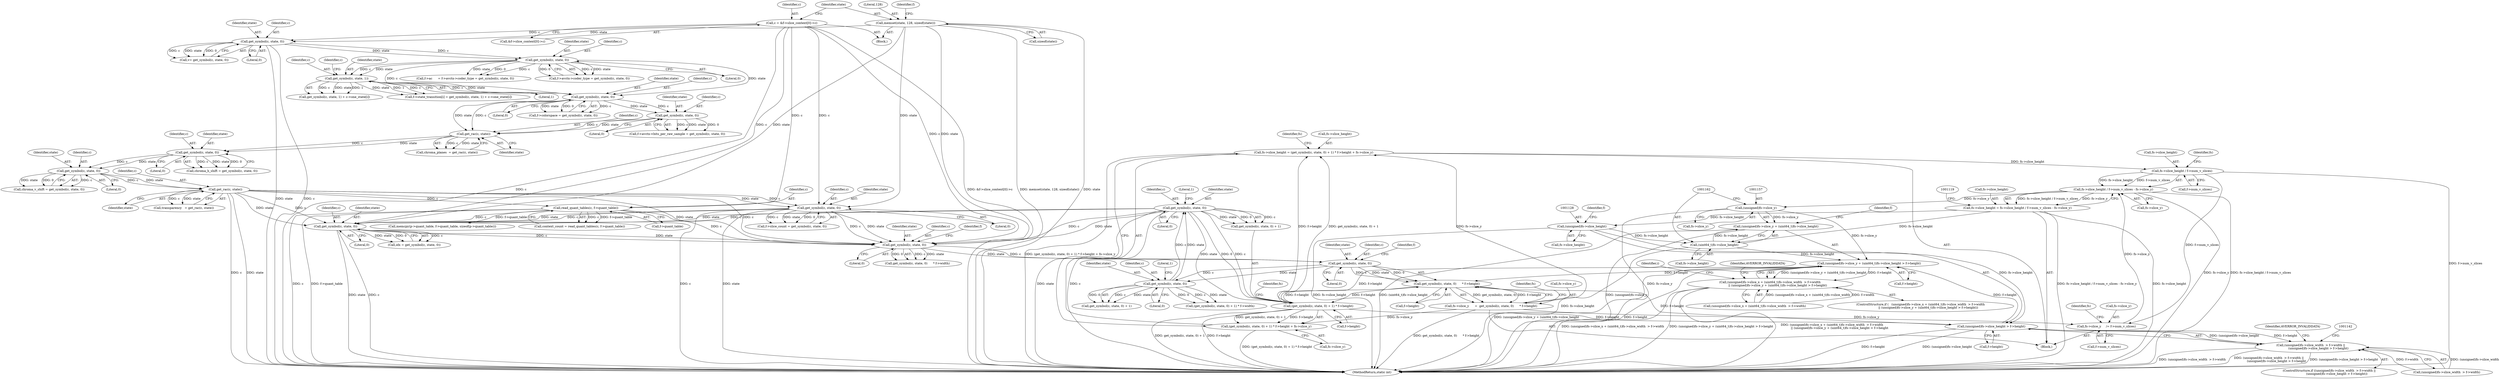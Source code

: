 digraph "1_FFmpeg_b05cd1ea7e45a836f7f6071a716c38bb30326e0f@integer" {
"1001053" [label="(Call,fs->slice_height = (get_symbol(c, state, 0) + 1) * f->height + fs->slice_y)"];
"1001058" [label="(Call,(get_symbol(c, state, 0) + 1) * f->height)"];
"1001060" [label="(Call,get_symbol(c, state, 0))"];
"1001042" [label="(Call,get_symbol(c, state, 0))"];
"1001028" [label="(Call,get_symbol(c, state, 0))"];
"1001016" [label="(Call,get_symbol(c, state, 0))"];
"1000254" [label="(Call,get_rac(c, state))"];
"1000248" [label="(Call,get_symbol(c, state, 0))"];
"1000242" [label="(Call,get_symbol(c, state, 0))"];
"1000237" [label="(Call,get_rac(c, state))"];
"1000215" [label="(Call,get_symbol(c, state, 0))"];
"1000202" [label="(Call,get_symbol(c, state, 1))"];
"1000175" [label="(Call,get_symbol(c, state, 0))"];
"1000142" [label="(Call,get_symbol(c, state, 0))"];
"1000113" [label="(Call,c = &f->slice_context[0]->c)"];
"1000123" [label="(Call,memset(state, 128, sizeof(state)))"];
"1000231" [label="(Call,get_symbol(c, state, 0))"];
"1001201" [label="(Call,get_symbol(c, state, 0))"];
"1000838" [label="(Call,read_quant_tables(c, f->quant_table))"];
"1000868" [label="(Call,get_symbol(c, state, 0))"];
"1001027" [label="(Call,get_symbol(c, state, 0)      * f->height)"];
"1001154" [label="(Call,(unsigned)fs->slice_y + (uint64_t)fs->slice_height > f->height)"];
"1001156" [label="(Call,(unsigned)fs->slice_y)"];
"1001104" [label="(Call,fs->slice_height / f->num_v_slices - fs->slice_y)"];
"1001105" [label="(Call,fs->slice_height / f->num_v_slices)"];
"1001053" [label="(Call,fs->slice_height = (get_symbol(c, state, 0) + 1) * f->height + fs->slice_y)"];
"1001023" [label="(Call,fs->slice_y      =  get_symbol(c, state, 0)      * f->height)"];
"1001078" [label="(Call,fs->slice_y     /= f->num_v_slices)"];
"1001161" [label="(Call,(uint64_t)fs->slice_height)"];
"1001127" [label="(Call,(unsigned)fs->slice_height)"];
"1001100" [label="(Call,fs->slice_height = fs->slice_height / f->num_v_slices - fs->slice_y)"];
"1001126" [label="(Call,(unsigned)fs->slice_height > f->height)"];
"1001057" [label="(Call,(get_symbol(c, state, 0) + 1) * f->height + fs->slice_y)"];
"1001138" [label="(Call,(unsigned)fs->slice_x + (uint64_t)fs->slice_width  > f->width\n                || (unsigned)fs->slice_y + (uint64_t)fs->slice_height > f->height)"];
"1001116" [label="(Call,(unsigned)fs->slice_width  > f->width ||\n                (unsigned)fs->slice_height > f->height)"];
"1001155" [label="(Call,(unsigned)fs->slice_y + (uint64_t)fs->slice_height)"];
"1001105" [label="(Call,fs->slice_height / f->num_v_slices)"];
"1000204" [label="(Identifier,state)"];
"1001100" [label="(Call,fs->slice_height = fs->slice_height / f->num_v_slices - fs->slice_y)"];
"1000124" [label="(Identifier,state)"];
"1000177" [label="(Identifier,state)"];
"1000870" [label="(Identifier,state)"];
"1001109" [label="(Call,f->num_v_slices)"];
"1001058" [label="(Call,(get_symbol(c, state, 0) + 1) * f->height)"];
"1001017" [label="(Identifier,c)"];
"1001116" [label="(Call,(unsigned)fs->slice_width  > f->width ||\n                (unsigned)fs->slice_height > f->height)"];
"1001155" [label="(Call,(unsigned)fs->slice_y + (uint64_t)fs->slice_height)"];
"1001053" [label="(Call,fs->slice_height = (get_symbol(c, state, 0) + 1) * f->height + fs->slice_y)"];
"1000252" [label="(Call,transparency   = get_rac(c, state))"];
"1001031" [label="(Literal,0)"];
"1001101" [label="(Call,fs->slice_height)"];
"1001202" [label="(Identifier,c)"];
"1000203" [label="(Identifier,c)"];
"1001027" [label="(Call,get_symbol(c, state, 0)      * f->height)"];
"1001129" [label="(Call,fs->slice_height)"];
"1000250" [label="(Identifier,state)"];
"1001057" [label="(Call,(get_symbol(c, state, 0) + 1) * f->height + fs->slice_y)"];
"1001069" [label="(Identifier,fs)"];
"1001079" [label="(Call,fs->slice_y)"];
"1000201" [label="(Call,get_symbol(c, state, 1) + c->one_state[i])"];
"1001082" [label="(Call,f->num_v_slices)"];
"1000233" [label="(Identifier,state)"];
"1001104" [label="(Call,fs->slice_height / f->num_v_slices - fs->slice_y)"];
"1001112" [label="(Call,fs->slice_y)"];
"1000175" [label="(Call,get_symbol(c, state, 0))"];
"1001073" [label="(Identifier,fs)"];
"1001203" [label="(Identifier,state)"];
"1000225" [label="(Call,f->avctx->bits_per_raw_sample = get_symbol(c, state, 0))"];
"1000836" [label="(Call,context_count = read_quant_tables(c, f->quant_table))"];
"1000869" [label="(Identifier,c)"];
"1001029" [label="(Identifier,c)"];
"1000246" [label="(Call,chroma_v_shift = get_symbol(c, state, 0))"];
"1000131" [label="(Identifier,f)"];
"1001023" [label="(Call,fs->slice_y      =  get_symbol(c, state, 0)      * f->height)"];
"1001010" [label="(Block,)"];
"1000165" [label="(Call,f->ac      = f->avctx->coder_type = get_symbol(c, state, 0))"];
"1001019" [label="(Literal,0)"];
"1001015" [label="(Call,get_symbol(c, state, 0)      * f->width)"];
"1001201" [label="(Call,get_symbol(c, state, 0))"];
"1000123" [label="(Call,memset(state, 128, sizeof(state)))"];
"1001106" [label="(Call,fs->slice_height)"];
"1000115" [label="(Call,&f->slice_context[0]->c)"];
"1001021" [label="(Identifier,f)"];
"1001249" [label="(Call,memcpy(p->quant_table, f->quant_table, sizeof(p->quant_table)))"];
"1000140" [label="(Call,v= get_symbol(c, state, 0))"];
"1001060" [label="(Call,get_symbol(c, state, 0))"];
"1001062" [label="(Identifier,state)"];
"1000217" [label="(Identifier,state)"];
"1000144" [label="(Identifier,state)"];
"1001204" [label="(Literal,0)"];
"1000235" [label="(Call,chroma_planes  = get_rac(c, state))"];
"1000245" [label="(Literal,0)"];
"1000242" [label="(Call,get_symbol(c, state, 0))"];
"1001158" [label="(Call,fs->slice_y)"];
"1001033" [label="(Identifier,f)"];
"1001113" [label="(Identifier,fs)"];
"1001170" [label="(Identifier,AVERROR_INVALIDDATA)"];
"1000232" [label="(Identifier,c)"];
"1001137" [label="(ControlStructure,if (   (unsigned)fs->slice_x + (uint64_t)fs->slice_width  > f->width\n                || (unsigned)fs->slice_y + (uint64_t)fs->slice_height > f->height))"];
"1001054" [label="(Call,fs->slice_height)"];
"1001037" [label="(Identifier,fs)"];
"1000216" [label="(Identifier,c)"];
"1001138" [label="(Call,(unsigned)fs->slice_x + (uint64_t)fs->slice_width  > f->width\n                || (unsigned)fs->slice_y + (uint64_t)fs->slice_height > f->height)"];
"1000104" [label="(Block,)"];
"1000169" [label="(Call,f->avctx->coder_type = get_symbol(c, state, 0))"];
"1000143" [label="(Identifier,c)"];
"1001046" [label="(Literal,1)"];
"1001063" [label="(Literal,0)"];
"1001132" [label="(Call,f->height)"];
"1000254" [label="(Call,get_rac(c, state))"];
"1000114" [label="(Identifier,c)"];
"1001166" [label="(Call,f->height)"];
"1000864" [label="(Call,f->slice_count = get_symbol(c, state, 0))"];
"1000195" [label="(Call,f->state_transition[i] = get_symbol(c, state, 1) + c->one_state[i])"];
"1001061" [label="(Identifier,c)"];
"1000142" [label="(Call,get_symbol(c, state, 0))"];
"1001199" [label="(Call,idx = get_symbol(c, state, 0))"];
"1000211" [label="(Call,f->colorspace = get_symbol(c, state, 0))"];
"1000240" [label="(Call,chroma_h_shift = get_symbol(c, state, 0))"];
"1000234" [label="(Literal,0)"];
"1000126" [label="(Call,sizeof(state))"];
"1001295" [label="(MethodReturn,static int)"];
"1001154" [label="(Call,(unsigned)fs->slice_y + (uint64_t)fs->slice_height > f->height)"];
"1000248" [label="(Call,get_symbol(c, state, 0))"];
"1000244" [label="(Identifier,state)"];
"1000176" [label="(Identifier,c)"];
"1001167" [label="(Identifier,f)"];
"1001163" [label="(Call,fs->slice_height)"];
"1001024" [label="(Call,fs->slice_y)"];
"1001045" [label="(Literal,0)"];
"1000238" [label="(Identifier,c)"];
"1001139" [label="(Call,(unsigned)fs->slice_x + (uint64_t)fs->slice_width  > f->width)"];
"1001115" [label="(ControlStructure,if ((unsigned)fs->slice_width  > f->width ||\n                (unsigned)fs->slice_height > f->height))"];
"1001078" [label="(Call,fs->slice_y     /= f->num_v_slices)"];
"1001041" [label="(Call,get_symbol(c, state, 0) + 1)"];
"1000255" [label="(Identifier,c)"];
"1001156" [label="(Call,(unsigned)fs->slice_y)"];
"1001044" [label="(Identifier,state)"];
"1001087" [label="(Identifier,fs)"];
"1000239" [label="(Identifier,state)"];
"1001127" [label="(Call,(unsigned)fs->slice_height)"];
"1001064" [label="(Literal,1)"];
"1001042" [label="(Call,get_symbol(c, state, 0))"];
"1000218" [label="(Literal,0)"];
"1001117" [label="(Call,(unsigned)fs->slice_width  > f->width)"];
"1000840" [label="(Call,f->quant_table)"];
"1000125" [label="(Literal,128)"];
"1001126" [label="(Call,(unsigned)fs->slice_height > f->height)"];
"1001028" [label="(Call,get_symbol(c, state, 0))"];
"1001068" [label="(Call,fs->slice_y)"];
"1000251" [label="(Literal,0)"];
"1001043" [label="(Identifier,c)"];
"1000256" [label="(Identifier,state)"];
"1001040" [label="(Call,(get_symbol(c, state, 0) + 1) * f->width)"];
"1000868" [label="(Call,get_symbol(c, state, 0))"];
"1000145" [label="(Literal,0)"];
"1000839" [label="(Identifier,c)"];
"1000871" [label="(Literal,0)"];
"1001065" [label="(Call,f->height)"];
"1000178" [label="(Literal,0)"];
"1001059" [label="(Call,get_symbol(c, state, 0) + 1)"];
"1001018" [label="(Identifier,state)"];
"1000205" [label="(Literal,1)"];
"1000249" [label="(Identifier,c)"];
"1001173" [label="(Identifier,i)"];
"1001161" [label="(Call,(uint64_t)fs->slice_height)"];
"1000231" [label="(Call,get_symbol(c, state, 0))"];
"1000215" [label="(Call,get_symbol(c, state, 0))"];
"1000237" [label="(Call,get_rac(c, state))"];
"1000113" [label="(Call,c = &f->slice_context[0]->c)"];
"1000243" [label="(Identifier,c)"];
"1001136" [label="(Identifier,AVERROR_INVALIDDATA)"];
"1001030" [label="(Identifier,state)"];
"1000208" [label="(Identifier,c)"];
"1000838" [label="(Call,read_quant_tables(c, f->quant_table))"];
"1000202" [label="(Call,get_symbol(c, state, 1))"];
"1001032" [label="(Call,f->height)"];
"1001133" [label="(Identifier,f)"];
"1001016" [label="(Call,get_symbol(c, state, 0))"];
"1001053" -> "1001010"  [label="AST: "];
"1001053" -> "1001057"  [label="CFG: "];
"1001054" -> "1001053"  [label="AST: "];
"1001057" -> "1001053"  [label="AST: "];
"1001073" -> "1001053"  [label="CFG: "];
"1001053" -> "1001295"  [label="DDG: (get_symbol(c, state, 0) + 1) * f->height + fs->slice_y"];
"1001058" -> "1001053"  [label="DDG: get_symbol(c, state, 0) + 1"];
"1001058" -> "1001053"  [label="DDG: f->height"];
"1001023" -> "1001053"  [label="DDG: fs->slice_y"];
"1001053" -> "1001105"  [label="DDG: fs->slice_height"];
"1001058" -> "1001057"  [label="AST: "];
"1001058" -> "1001065"  [label="CFG: "];
"1001059" -> "1001058"  [label="AST: "];
"1001065" -> "1001058"  [label="AST: "];
"1001069" -> "1001058"  [label="CFG: "];
"1001058" -> "1001295"  [label="DDG: f->height"];
"1001058" -> "1001295"  [label="DDG: get_symbol(c, state, 0) + 1"];
"1001058" -> "1001027"  [label="DDG: f->height"];
"1001058" -> "1001057"  [label="DDG: get_symbol(c, state, 0) + 1"];
"1001058" -> "1001057"  [label="DDG: f->height"];
"1001060" -> "1001058"  [label="DDG: c"];
"1001060" -> "1001058"  [label="DDG: state"];
"1001060" -> "1001058"  [label="DDG: 0"];
"1001027" -> "1001058"  [label="DDG: f->height"];
"1001058" -> "1001126"  [label="DDG: f->height"];
"1001058" -> "1001154"  [label="DDG: f->height"];
"1001060" -> "1001059"  [label="AST: "];
"1001060" -> "1001063"  [label="CFG: "];
"1001061" -> "1001060"  [label="AST: "];
"1001062" -> "1001060"  [label="AST: "];
"1001063" -> "1001060"  [label="AST: "];
"1001064" -> "1001060"  [label="CFG: "];
"1001060" -> "1001295"  [label="DDG: state"];
"1001060" -> "1001295"  [label="DDG: c"];
"1001060" -> "1001016"  [label="DDG: c"];
"1001060" -> "1001016"  [label="DDG: state"];
"1001060" -> "1001059"  [label="DDG: c"];
"1001060" -> "1001059"  [label="DDG: state"];
"1001060" -> "1001059"  [label="DDG: 0"];
"1001042" -> "1001060"  [label="DDG: c"];
"1001042" -> "1001060"  [label="DDG: state"];
"1001060" -> "1001201"  [label="DDG: c"];
"1001060" -> "1001201"  [label="DDG: state"];
"1001042" -> "1001041"  [label="AST: "];
"1001042" -> "1001045"  [label="CFG: "];
"1001043" -> "1001042"  [label="AST: "];
"1001044" -> "1001042"  [label="AST: "];
"1001045" -> "1001042"  [label="AST: "];
"1001046" -> "1001042"  [label="CFG: "];
"1001042" -> "1001040"  [label="DDG: c"];
"1001042" -> "1001040"  [label="DDG: state"];
"1001042" -> "1001040"  [label="DDG: 0"];
"1001042" -> "1001041"  [label="DDG: c"];
"1001042" -> "1001041"  [label="DDG: state"];
"1001042" -> "1001041"  [label="DDG: 0"];
"1001028" -> "1001042"  [label="DDG: c"];
"1001028" -> "1001042"  [label="DDG: state"];
"1001028" -> "1001027"  [label="AST: "];
"1001028" -> "1001031"  [label="CFG: "];
"1001029" -> "1001028"  [label="AST: "];
"1001030" -> "1001028"  [label="AST: "];
"1001031" -> "1001028"  [label="AST: "];
"1001033" -> "1001028"  [label="CFG: "];
"1001028" -> "1001027"  [label="DDG: c"];
"1001028" -> "1001027"  [label="DDG: state"];
"1001028" -> "1001027"  [label="DDG: 0"];
"1001016" -> "1001028"  [label="DDG: c"];
"1001016" -> "1001028"  [label="DDG: state"];
"1001016" -> "1001015"  [label="AST: "];
"1001016" -> "1001019"  [label="CFG: "];
"1001017" -> "1001016"  [label="AST: "];
"1001018" -> "1001016"  [label="AST: "];
"1001019" -> "1001016"  [label="AST: "];
"1001021" -> "1001016"  [label="CFG: "];
"1001016" -> "1001015"  [label="DDG: c"];
"1001016" -> "1001015"  [label="DDG: state"];
"1001016" -> "1001015"  [label="DDG: 0"];
"1000254" -> "1001016"  [label="DDG: c"];
"1000254" -> "1001016"  [label="DDG: state"];
"1000113" -> "1001016"  [label="DDG: c"];
"1001201" -> "1001016"  [label="DDG: c"];
"1001201" -> "1001016"  [label="DDG: state"];
"1000838" -> "1001016"  [label="DDG: c"];
"1000868" -> "1001016"  [label="DDG: c"];
"1000868" -> "1001016"  [label="DDG: state"];
"1000123" -> "1001016"  [label="DDG: state"];
"1000254" -> "1000252"  [label="AST: "];
"1000254" -> "1000256"  [label="CFG: "];
"1000255" -> "1000254"  [label="AST: "];
"1000256" -> "1000254"  [label="AST: "];
"1000252" -> "1000254"  [label="CFG: "];
"1000254" -> "1001295"  [label="DDG: c"];
"1000254" -> "1001295"  [label="DDG: state"];
"1000254" -> "1000252"  [label="DDG: c"];
"1000254" -> "1000252"  [label="DDG: state"];
"1000248" -> "1000254"  [label="DDG: c"];
"1000248" -> "1000254"  [label="DDG: state"];
"1000254" -> "1000838"  [label="DDG: c"];
"1000254" -> "1000868"  [label="DDG: c"];
"1000254" -> "1000868"  [label="DDG: state"];
"1000254" -> "1001201"  [label="DDG: c"];
"1000254" -> "1001201"  [label="DDG: state"];
"1000248" -> "1000246"  [label="AST: "];
"1000248" -> "1000251"  [label="CFG: "];
"1000249" -> "1000248"  [label="AST: "];
"1000250" -> "1000248"  [label="AST: "];
"1000251" -> "1000248"  [label="AST: "];
"1000246" -> "1000248"  [label="CFG: "];
"1000248" -> "1000246"  [label="DDG: c"];
"1000248" -> "1000246"  [label="DDG: state"];
"1000248" -> "1000246"  [label="DDG: 0"];
"1000242" -> "1000248"  [label="DDG: c"];
"1000242" -> "1000248"  [label="DDG: state"];
"1000242" -> "1000240"  [label="AST: "];
"1000242" -> "1000245"  [label="CFG: "];
"1000243" -> "1000242"  [label="AST: "];
"1000244" -> "1000242"  [label="AST: "];
"1000245" -> "1000242"  [label="AST: "];
"1000240" -> "1000242"  [label="CFG: "];
"1000242" -> "1000240"  [label="DDG: c"];
"1000242" -> "1000240"  [label="DDG: state"];
"1000242" -> "1000240"  [label="DDG: 0"];
"1000237" -> "1000242"  [label="DDG: c"];
"1000237" -> "1000242"  [label="DDG: state"];
"1000237" -> "1000235"  [label="AST: "];
"1000237" -> "1000239"  [label="CFG: "];
"1000238" -> "1000237"  [label="AST: "];
"1000239" -> "1000237"  [label="AST: "];
"1000235" -> "1000237"  [label="CFG: "];
"1000237" -> "1000235"  [label="DDG: c"];
"1000237" -> "1000235"  [label="DDG: state"];
"1000215" -> "1000237"  [label="DDG: c"];
"1000215" -> "1000237"  [label="DDG: state"];
"1000231" -> "1000237"  [label="DDG: c"];
"1000231" -> "1000237"  [label="DDG: state"];
"1000215" -> "1000211"  [label="AST: "];
"1000215" -> "1000218"  [label="CFG: "];
"1000216" -> "1000215"  [label="AST: "];
"1000217" -> "1000215"  [label="AST: "];
"1000218" -> "1000215"  [label="AST: "];
"1000211" -> "1000215"  [label="CFG: "];
"1000215" -> "1000211"  [label="DDG: c"];
"1000215" -> "1000211"  [label="DDG: state"];
"1000215" -> "1000211"  [label="DDG: 0"];
"1000202" -> "1000215"  [label="DDG: c"];
"1000202" -> "1000215"  [label="DDG: state"];
"1000175" -> "1000215"  [label="DDG: c"];
"1000175" -> "1000215"  [label="DDG: state"];
"1000215" -> "1000231"  [label="DDG: c"];
"1000215" -> "1000231"  [label="DDG: state"];
"1000202" -> "1000201"  [label="AST: "];
"1000202" -> "1000205"  [label="CFG: "];
"1000203" -> "1000202"  [label="AST: "];
"1000204" -> "1000202"  [label="AST: "];
"1000205" -> "1000202"  [label="AST: "];
"1000208" -> "1000202"  [label="CFG: "];
"1000202" -> "1000195"  [label="DDG: c"];
"1000202" -> "1000195"  [label="DDG: state"];
"1000202" -> "1000195"  [label="DDG: 1"];
"1000202" -> "1000201"  [label="DDG: c"];
"1000202" -> "1000201"  [label="DDG: state"];
"1000202" -> "1000201"  [label="DDG: 1"];
"1000175" -> "1000202"  [label="DDG: c"];
"1000175" -> "1000202"  [label="DDG: state"];
"1000175" -> "1000169"  [label="AST: "];
"1000175" -> "1000178"  [label="CFG: "];
"1000176" -> "1000175"  [label="AST: "];
"1000177" -> "1000175"  [label="AST: "];
"1000178" -> "1000175"  [label="AST: "];
"1000169" -> "1000175"  [label="CFG: "];
"1000175" -> "1000165"  [label="DDG: c"];
"1000175" -> "1000165"  [label="DDG: state"];
"1000175" -> "1000165"  [label="DDG: 0"];
"1000175" -> "1000169"  [label="DDG: c"];
"1000175" -> "1000169"  [label="DDG: state"];
"1000175" -> "1000169"  [label="DDG: 0"];
"1000142" -> "1000175"  [label="DDG: c"];
"1000142" -> "1000175"  [label="DDG: state"];
"1000142" -> "1000140"  [label="AST: "];
"1000142" -> "1000145"  [label="CFG: "];
"1000143" -> "1000142"  [label="AST: "];
"1000144" -> "1000142"  [label="AST: "];
"1000145" -> "1000142"  [label="AST: "];
"1000140" -> "1000142"  [label="CFG: "];
"1000142" -> "1001295"  [label="DDG: state"];
"1000142" -> "1001295"  [label="DDG: c"];
"1000142" -> "1000140"  [label="DDG: c"];
"1000142" -> "1000140"  [label="DDG: state"];
"1000142" -> "1000140"  [label="DDG: 0"];
"1000113" -> "1000142"  [label="DDG: c"];
"1000123" -> "1000142"  [label="DDG: state"];
"1000113" -> "1000104"  [label="AST: "];
"1000113" -> "1000115"  [label="CFG: "];
"1000114" -> "1000113"  [label="AST: "];
"1000115" -> "1000113"  [label="AST: "];
"1000124" -> "1000113"  [label="CFG: "];
"1000113" -> "1001295"  [label="DDG: c"];
"1000113" -> "1001295"  [label="DDG: &f->slice_context[0]->c"];
"1000113" -> "1000838"  [label="DDG: c"];
"1000113" -> "1000868"  [label="DDG: c"];
"1000113" -> "1001201"  [label="DDG: c"];
"1000123" -> "1000104"  [label="AST: "];
"1000123" -> "1000126"  [label="CFG: "];
"1000124" -> "1000123"  [label="AST: "];
"1000125" -> "1000123"  [label="AST: "];
"1000126" -> "1000123"  [label="AST: "];
"1000131" -> "1000123"  [label="CFG: "];
"1000123" -> "1001295"  [label="DDG: memset(state, 128, sizeof(state))"];
"1000123" -> "1001295"  [label="DDG: state"];
"1000123" -> "1000868"  [label="DDG: state"];
"1000123" -> "1001201"  [label="DDG: state"];
"1000231" -> "1000225"  [label="AST: "];
"1000231" -> "1000234"  [label="CFG: "];
"1000232" -> "1000231"  [label="AST: "];
"1000233" -> "1000231"  [label="AST: "];
"1000234" -> "1000231"  [label="AST: "];
"1000225" -> "1000231"  [label="CFG: "];
"1000231" -> "1000225"  [label="DDG: c"];
"1000231" -> "1000225"  [label="DDG: state"];
"1000231" -> "1000225"  [label="DDG: 0"];
"1001201" -> "1001199"  [label="AST: "];
"1001201" -> "1001204"  [label="CFG: "];
"1001202" -> "1001201"  [label="AST: "];
"1001203" -> "1001201"  [label="AST: "];
"1001204" -> "1001201"  [label="AST: "];
"1001199" -> "1001201"  [label="CFG: "];
"1001201" -> "1001295"  [label="DDG: c"];
"1001201" -> "1001295"  [label="DDG: state"];
"1001201" -> "1001199"  [label="DDG: c"];
"1001201" -> "1001199"  [label="DDG: state"];
"1001201" -> "1001199"  [label="DDG: 0"];
"1000838" -> "1001201"  [label="DDG: c"];
"1000868" -> "1001201"  [label="DDG: c"];
"1000868" -> "1001201"  [label="DDG: state"];
"1000838" -> "1000836"  [label="AST: "];
"1000838" -> "1000840"  [label="CFG: "];
"1000839" -> "1000838"  [label="AST: "];
"1000840" -> "1000838"  [label="AST: "];
"1000836" -> "1000838"  [label="CFG: "];
"1000838" -> "1001295"  [label="DDG: c"];
"1000838" -> "1001295"  [label="DDG: f->quant_table"];
"1000838" -> "1000836"  [label="DDG: c"];
"1000838" -> "1000836"  [label="DDG: f->quant_table"];
"1000838" -> "1001249"  [label="DDG: f->quant_table"];
"1000868" -> "1000864"  [label="AST: "];
"1000868" -> "1000871"  [label="CFG: "];
"1000869" -> "1000868"  [label="AST: "];
"1000870" -> "1000868"  [label="AST: "];
"1000871" -> "1000868"  [label="AST: "];
"1000864" -> "1000868"  [label="CFG: "];
"1000868" -> "1001295"  [label="DDG: state"];
"1000868" -> "1001295"  [label="DDG: c"];
"1000868" -> "1000864"  [label="DDG: c"];
"1000868" -> "1000864"  [label="DDG: state"];
"1000868" -> "1000864"  [label="DDG: 0"];
"1001027" -> "1001023"  [label="AST: "];
"1001027" -> "1001032"  [label="CFG: "];
"1001032" -> "1001027"  [label="AST: "];
"1001023" -> "1001027"  [label="CFG: "];
"1001027" -> "1001023"  [label="DDG: get_symbol(c, state, 0)"];
"1001027" -> "1001023"  [label="DDG: f->height"];
"1001154" -> "1001027"  [label="DDG: f->height"];
"1001126" -> "1001027"  [label="DDG: f->height"];
"1001154" -> "1001138"  [label="AST: "];
"1001154" -> "1001166"  [label="CFG: "];
"1001155" -> "1001154"  [label="AST: "];
"1001166" -> "1001154"  [label="AST: "];
"1001138" -> "1001154"  [label="CFG: "];
"1001154" -> "1001295"  [label="DDG: (unsigned)fs->slice_y + (uint64_t)fs->slice_height"];
"1001154" -> "1001295"  [label="DDG: f->height"];
"1001154" -> "1001138"  [label="DDG: (unsigned)fs->slice_y + (uint64_t)fs->slice_height"];
"1001154" -> "1001138"  [label="DDG: f->height"];
"1001156" -> "1001154"  [label="DDG: fs->slice_y"];
"1001161" -> "1001154"  [label="DDG: fs->slice_height"];
"1001126" -> "1001154"  [label="DDG: f->height"];
"1001156" -> "1001155"  [label="AST: "];
"1001156" -> "1001158"  [label="CFG: "];
"1001157" -> "1001156"  [label="AST: "];
"1001158" -> "1001156"  [label="AST: "];
"1001162" -> "1001156"  [label="CFG: "];
"1001156" -> "1001295"  [label="DDG: fs->slice_y"];
"1001156" -> "1001155"  [label="DDG: fs->slice_y"];
"1001104" -> "1001156"  [label="DDG: fs->slice_y"];
"1001104" -> "1001100"  [label="AST: "];
"1001104" -> "1001112"  [label="CFG: "];
"1001105" -> "1001104"  [label="AST: "];
"1001112" -> "1001104"  [label="AST: "];
"1001100" -> "1001104"  [label="CFG: "];
"1001104" -> "1001295"  [label="DDG: fs->slice_height / f->num_v_slices"];
"1001104" -> "1001295"  [label="DDG: fs->slice_y"];
"1001104" -> "1001100"  [label="DDG: fs->slice_height / f->num_v_slices"];
"1001104" -> "1001100"  [label="DDG: fs->slice_y"];
"1001105" -> "1001104"  [label="DDG: fs->slice_height"];
"1001105" -> "1001104"  [label="DDG: f->num_v_slices"];
"1001078" -> "1001104"  [label="DDG: fs->slice_y"];
"1001105" -> "1001109"  [label="CFG: "];
"1001106" -> "1001105"  [label="AST: "];
"1001109" -> "1001105"  [label="AST: "];
"1001113" -> "1001105"  [label="CFG: "];
"1001105" -> "1001295"  [label="DDG: f->num_v_slices"];
"1001105" -> "1001078"  [label="DDG: f->num_v_slices"];
"1001023" -> "1001010"  [label="AST: "];
"1001024" -> "1001023"  [label="AST: "];
"1001037" -> "1001023"  [label="CFG: "];
"1001023" -> "1001295"  [label="DDG: get_symbol(c, state, 0)      * f->height"];
"1001023" -> "1001057"  [label="DDG: fs->slice_y"];
"1001023" -> "1001078"  [label="DDG: fs->slice_y"];
"1001078" -> "1001010"  [label="AST: "];
"1001078" -> "1001082"  [label="CFG: "];
"1001079" -> "1001078"  [label="AST: "];
"1001082" -> "1001078"  [label="AST: "];
"1001087" -> "1001078"  [label="CFG: "];
"1001161" -> "1001155"  [label="AST: "];
"1001161" -> "1001163"  [label="CFG: "];
"1001162" -> "1001161"  [label="AST: "];
"1001163" -> "1001161"  [label="AST: "];
"1001155" -> "1001161"  [label="CFG: "];
"1001161" -> "1001295"  [label="DDG: fs->slice_height"];
"1001161" -> "1001155"  [label="DDG: fs->slice_height"];
"1001127" -> "1001161"  [label="DDG: fs->slice_height"];
"1001100" -> "1001161"  [label="DDG: fs->slice_height"];
"1001127" -> "1001126"  [label="AST: "];
"1001127" -> "1001129"  [label="CFG: "];
"1001128" -> "1001127"  [label="AST: "];
"1001129" -> "1001127"  [label="AST: "];
"1001133" -> "1001127"  [label="CFG: "];
"1001127" -> "1001295"  [label="DDG: fs->slice_height"];
"1001127" -> "1001126"  [label="DDG: fs->slice_height"];
"1001100" -> "1001127"  [label="DDG: fs->slice_height"];
"1001100" -> "1001010"  [label="AST: "];
"1001101" -> "1001100"  [label="AST: "];
"1001119" -> "1001100"  [label="CFG: "];
"1001100" -> "1001295"  [label="DDG: fs->slice_height / f->num_v_slices - fs->slice_y"];
"1001100" -> "1001295"  [label="DDG: fs->slice_height"];
"1001126" -> "1001116"  [label="AST: "];
"1001126" -> "1001132"  [label="CFG: "];
"1001132" -> "1001126"  [label="AST: "];
"1001116" -> "1001126"  [label="CFG: "];
"1001126" -> "1001295"  [label="DDG: (unsigned)fs->slice_height"];
"1001126" -> "1001295"  [label="DDG: f->height"];
"1001126" -> "1001116"  [label="DDG: (unsigned)fs->slice_height"];
"1001126" -> "1001116"  [label="DDG: f->height"];
"1001057" -> "1001068"  [label="CFG: "];
"1001068" -> "1001057"  [label="AST: "];
"1001057" -> "1001295"  [label="DDG: (get_symbol(c, state, 0) + 1) * f->height"];
"1001138" -> "1001137"  [label="AST: "];
"1001138" -> "1001139"  [label="CFG: "];
"1001139" -> "1001138"  [label="AST: "];
"1001170" -> "1001138"  [label="CFG: "];
"1001173" -> "1001138"  [label="CFG: "];
"1001138" -> "1001295"  [label="DDG: (unsigned)fs->slice_y + (uint64_t)fs->slice_height > f->height"];
"1001138" -> "1001295"  [label="DDG: (unsigned)fs->slice_x + (uint64_t)fs->slice_width  > f->width"];
"1001138" -> "1001295"  [label="DDG: (unsigned)fs->slice_x + (uint64_t)fs->slice_width  > f->width\n                || (unsigned)fs->slice_y + (uint64_t)fs->slice_height > f->height"];
"1001139" -> "1001138"  [label="DDG: (unsigned)fs->slice_x + (uint64_t)fs->slice_width"];
"1001139" -> "1001138"  [label="DDG: f->width"];
"1001116" -> "1001115"  [label="AST: "];
"1001116" -> "1001117"  [label="CFG: "];
"1001117" -> "1001116"  [label="AST: "];
"1001136" -> "1001116"  [label="CFG: "];
"1001142" -> "1001116"  [label="CFG: "];
"1001116" -> "1001295"  [label="DDG: (unsigned)fs->slice_width  > f->width ||\n                (unsigned)fs->slice_height > f->height"];
"1001116" -> "1001295"  [label="DDG: (unsigned)fs->slice_height > f->height"];
"1001116" -> "1001295"  [label="DDG: (unsigned)fs->slice_width  > f->width"];
"1001117" -> "1001116"  [label="DDG: (unsigned)fs->slice_width"];
"1001117" -> "1001116"  [label="DDG: f->width"];
"1001167" -> "1001155"  [label="CFG: "];
"1001155" -> "1001295"  [label="DDG: (unsigned)fs->slice_y"];
"1001155" -> "1001295"  [label="DDG: (uint64_t)fs->slice_height"];
}
